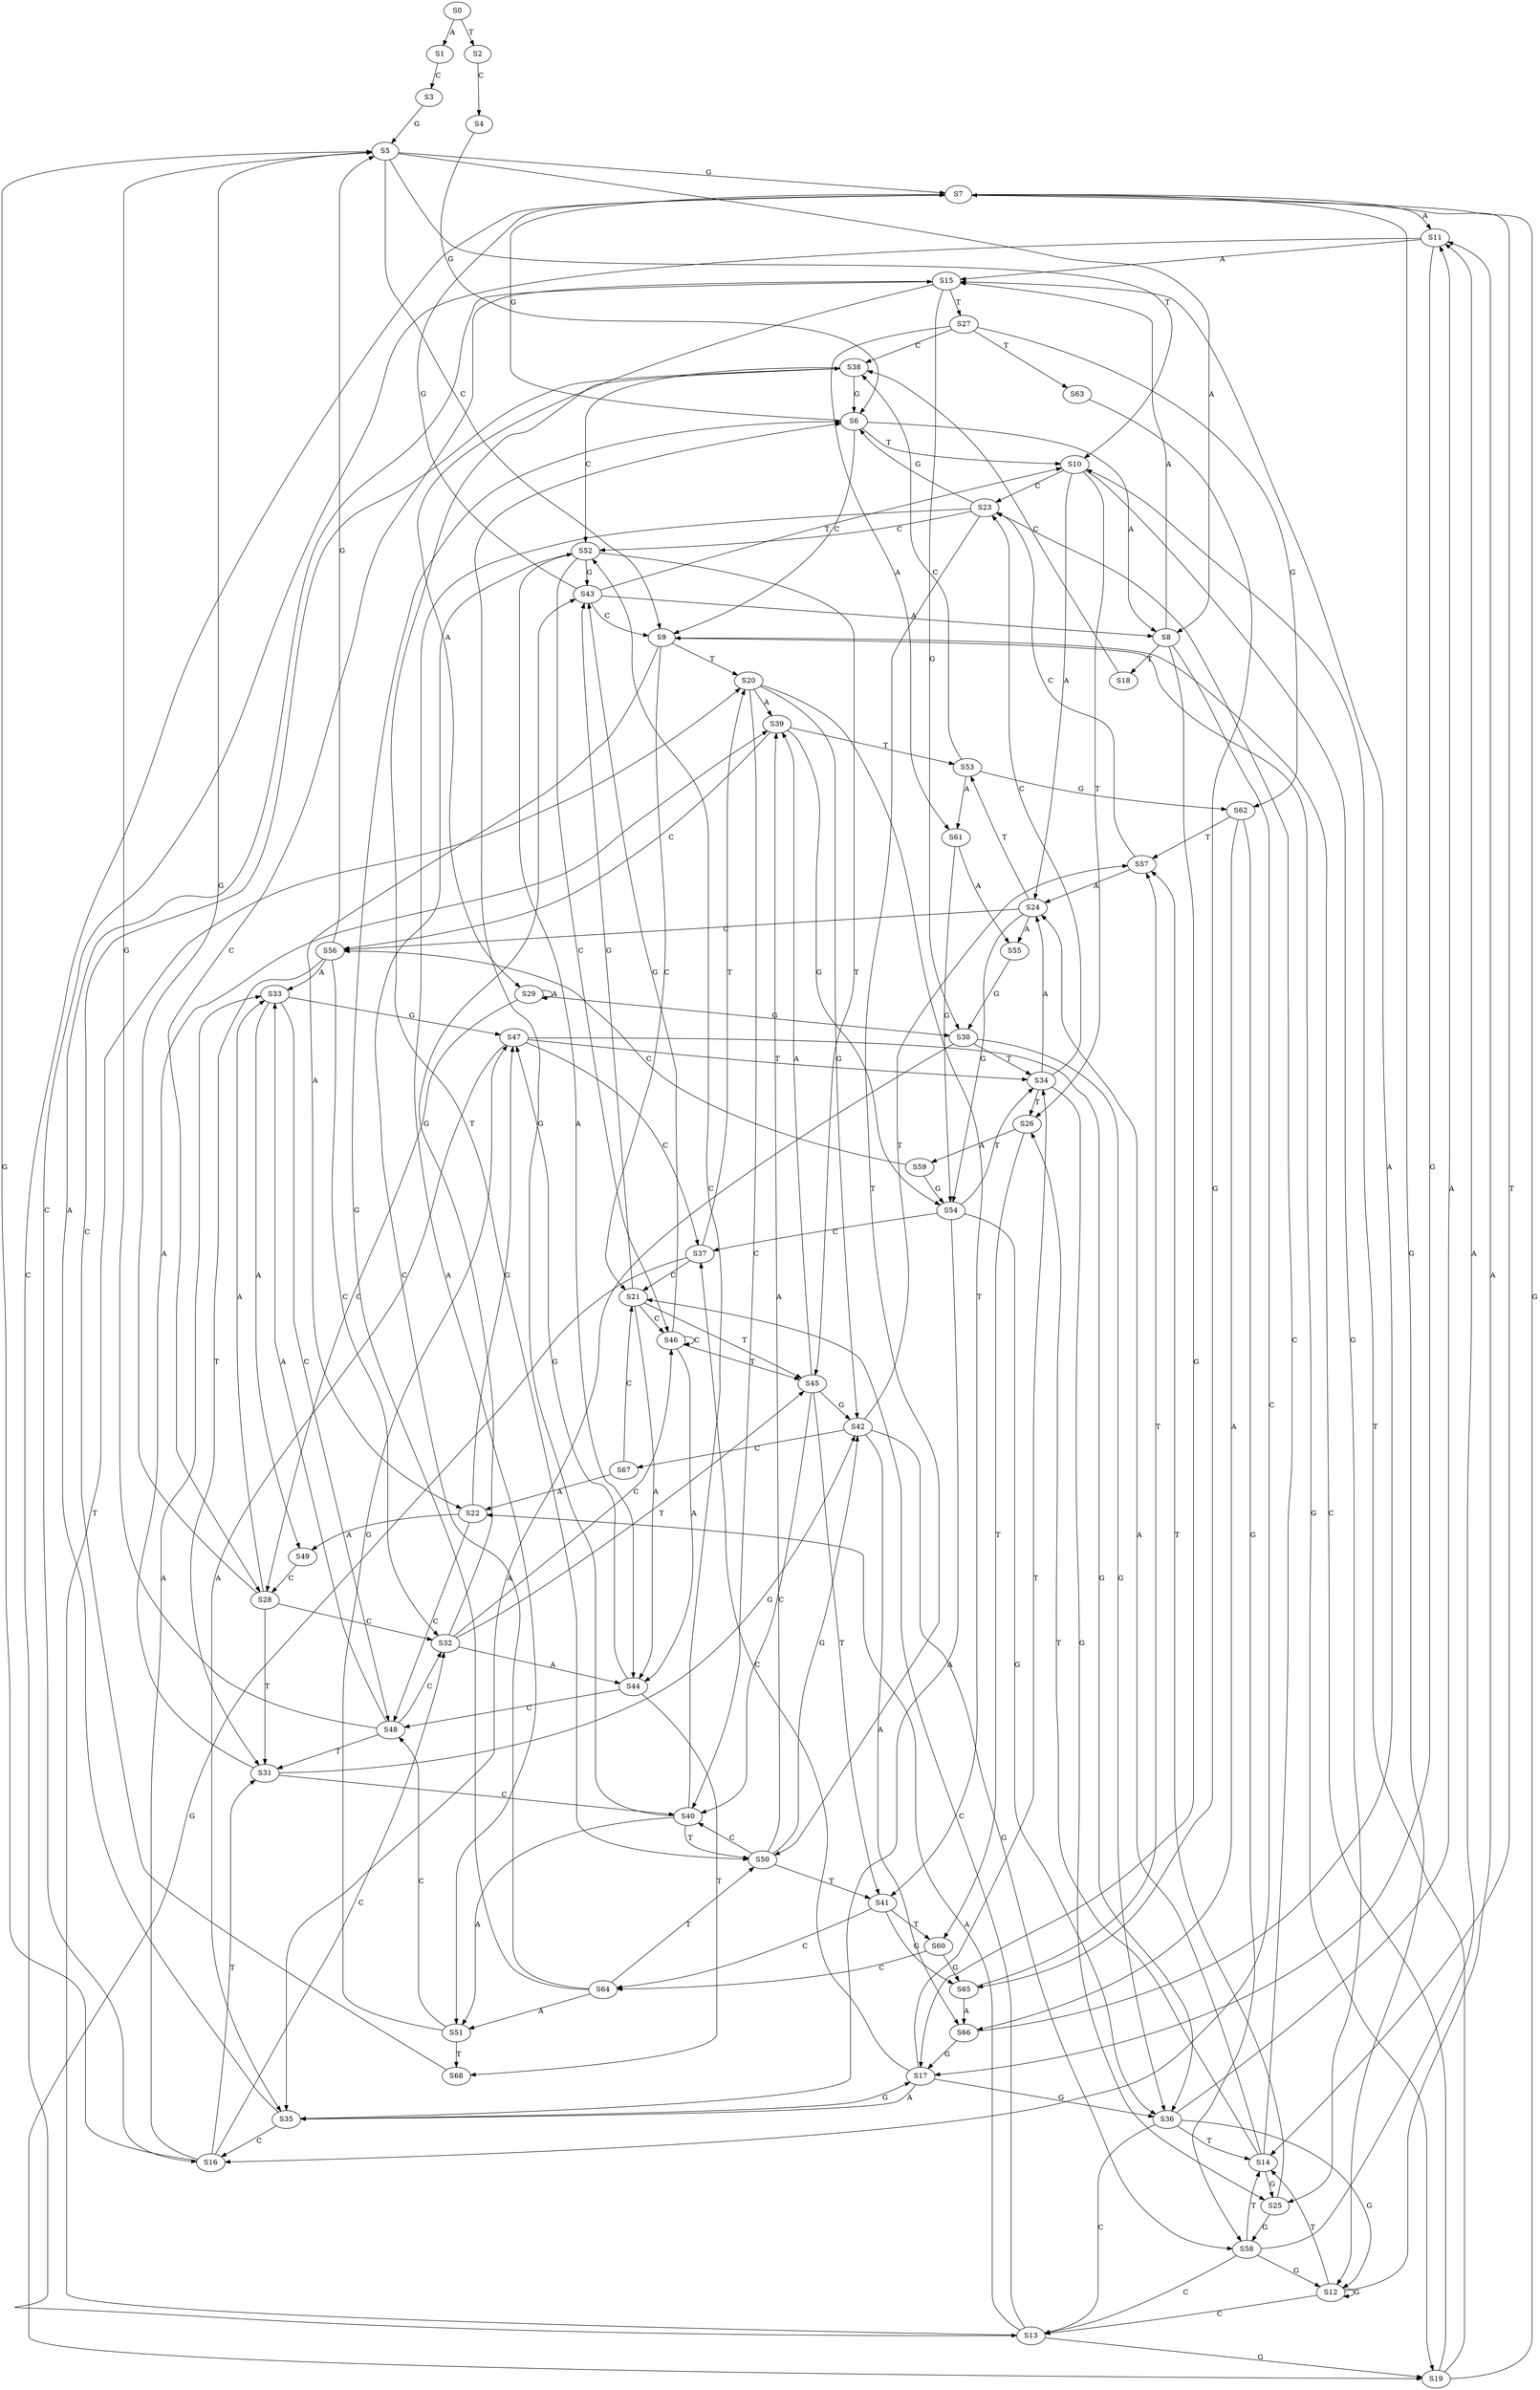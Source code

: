 strict digraph  {
	S0 -> S1 [ label = A ];
	S0 -> S2 [ label = T ];
	S1 -> S3 [ label = C ];
	S2 -> S4 [ label = C ];
	S3 -> S5 [ label = G ];
	S4 -> S6 [ label = G ];
	S5 -> S7 [ label = G ];
	S5 -> S8 [ label = A ];
	S5 -> S9 [ label = C ];
	S5 -> S10 [ label = T ];
	S6 -> S7 [ label = G ];
	S6 -> S10 [ label = T ];
	S6 -> S9 [ label = C ];
	S6 -> S8 [ label = A ];
	S7 -> S11 [ label = A ];
	S7 -> S12 [ label = G ];
	S7 -> S13 [ label = C ];
	S7 -> S14 [ label = T ];
	S8 -> S15 [ label = A ];
	S8 -> S16 [ label = C ];
	S8 -> S17 [ label = G ];
	S8 -> S18 [ label = T ];
	S9 -> S19 [ label = G ];
	S9 -> S20 [ label = T ];
	S9 -> S21 [ label = C ];
	S9 -> S22 [ label = A ];
	S10 -> S23 [ label = C ];
	S10 -> S24 [ label = A ];
	S10 -> S25 [ label = G ];
	S10 -> S26 [ label = T ];
	S11 -> S15 [ label = A ];
	S11 -> S16 [ label = C ];
	S11 -> S17 [ label = G ];
	S12 -> S14 [ label = T ];
	S12 -> S13 [ label = C ];
	S12 -> S12 [ label = G ];
	S12 -> S11 [ label = A ];
	S13 -> S20 [ label = T ];
	S13 -> S21 [ label = C ];
	S13 -> S22 [ label = A ];
	S13 -> S19 [ label = G ];
	S14 -> S24 [ label = A ];
	S14 -> S23 [ label = C ];
	S14 -> S25 [ label = G ];
	S14 -> S26 [ label = T ];
	S15 -> S27 [ label = T ];
	S15 -> S28 [ label = C ];
	S15 -> S29 [ label = A ];
	S15 -> S30 [ label = G ];
	S16 -> S31 [ label = T ];
	S16 -> S5 [ label = G ];
	S16 -> S32 [ label = C ];
	S16 -> S33 [ label = A ];
	S17 -> S34 [ label = T ];
	S17 -> S35 [ label = A ];
	S17 -> S36 [ label = G ];
	S17 -> S37 [ label = C ];
	S18 -> S38 [ label = C ];
	S19 -> S7 [ label = G ];
	S19 -> S9 [ label = C ];
	S19 -> S10 [ label = T ];
	S20 -> S39 [ label = A ];
	S20 -> S40 [ label = C ];
	S20 -> S41 [ label = T ];
	S20 -> S42 [ label = G ];
	S21 -> S43 [ label = G ];
	S21 -> S44 [ label = A ];
	S21 -> S45 [ label = T ];
	S21 -> S46 [ label = C ];
	S22 -> S47 [ label = G ];
	S22 -> S48 [ label = C ];
	S22 -> S49 [ label = A ];
	S23 -> S50 [ label = T ];
	S23 -> S6 [ label = G ];
	S23 -> S51 [ label = A ];
	S23 -> S52 [ label = C ];
	S24 -> S53 [ label = T ];
	S24 -> S54 [ label = G ];
	S24 -> S55 [ label = A ];
	S24 -> S56 [ label = C ];
	S25 -> S57 [ label = T ];
	S25 -> S58 [ label = G ];
	S26 -> S59 [ label = A ];
	S26 -> S60 [ label = T ];
	S27 -> S61 [ label = A ];
	S27 -> S38 [ label = C ];
	S27 -> S62 [ label = G ];
	S27 -> S63 [ label = T ];
	S28 -> S33 [ label = A ];
	S28 -> S32 [ label = C ];
	S28 -> S5 [ label = G ];
	S28 -> S31 [ label = T ];
	S29 -> S30 [ label = G ];
	S29 -> S28 [ label = C ];
	S29 -> S29 [ label = A ];
	S30 -> S34 [ label = T ];
	S30 -> S35 [ label = A ];
	S30 -> S36 [ label = G ];
	S31 -> S39 [ label = A ];
	S31 -> S40 [ label = C ];
	S31 -> S42 [ label = G ];
	S32 -> S46 [ label = C ];
	S32 -> S44 [ label = A ];
	S32 -> S45 [ label = T ];
	S32 -> S43 [ label = G ];
	S33 -> S47 [ label = G ];
	S33 -> S48 [ label = C ];
	S33 -> S49 [ label = A ];
	S34 -> S24 [ label = A ];
	S34 -> S23 [ label = C ];
	S34 -> S25 [ label = G ];
	S34 -> S26 [ label = T ];
	S35 -> S15 [ label = A ];
	S35 -> S16 [ label = C ];
	S35 -> S17 [ label = G ];
	S36 -> S11 [ label = A ];
	S36 -> S12 [ label = G ];
	S36 -> S14 [ label = T ];
	S36 -> S13 [ label = C ];
	S37 -> S21 [ label = C ];
	S37 -> S20 [ label = T ];
	S37 -> S19 [ label = G ];
	S38 -> S52 [ label = C ];
	S38 -> S6 [ label = G ];
	S38 -> S50 [ label = T ];
	S39 -> S54 [ label = G ];
	S39 -> S53 [ label = T ];
	S39 -> S56 [ label = C ];
	S40 -> S50 [ label = T ];
	S40 -> S6 [ label = G ];
	S40 -> S52 [ label = C ];
	S40 -> S51 [ label = A ];
	S41 -> S64 [ label = C ];
	S41 -> S65 [ label = G ];
	S41 -> S60 [ label = T ];
	S42 -> S66 [ label = A ];
	S42 -> S67 [ label = C ];
	S42 -> S58 [ label = G ];
	S42 -> S57 [ label = T ];
	S43 -> S8 [ label = A ];
	S43 -> S7 [ label = G ];
	S43 -> S10 [ label = T ];
	S43 -> S9 [ label = C ];
	S44 -> S47 [ label = G ];
	S44 -> S68 [ label = T ];
	S44 -> S48 [ label = C ];
	S45 -> S42 [ label = G ];
	S45 -> S39 [ label = A ];
	S45 -> S40 [ label = C ];
	S45 -> S41 [ label = T ];
	S46 -> S43 [ label = G ];
	S46 -> S46 [ label = C ];
	S46 -> S44 [ label = A ];
	S46 -> S45 [ label = T ];
	S47 -> S36 [ label = G ];
	S47 -> S34 [ label = T ];
	S47 -> S35 [ label = A ];
	S47 -> S37 [ label = C ];
	S48 -> S31 [ label = T ];
	S48 -> S32 [ label = C ];
	S48 -> S33 [ label = A ];
	S48 -> S5 [ label = G ];
	S49 -> S28 [ label = C ];
	S50 -> S42 [ label = G ];
	S50 -> S40 [ label = C ];
	S50 -> S39 [ label = A ];
	S50 -> S41 [ label = T ];
	S51 -> S68 [ label = T ];
	S51 -> S48 [ label = C ];
	S51 -> S47 [ label = G ];
	S52 -> S46 [ label = C ];
	S52 -> S44 [ label = A ];
	S52 -> S45 [ label = T ];
	S52 -> S43 [ label = G ];
	S53 -> S38 [ label = C ];
	S53 -> S61 [ label = A ];
	S53 -> S62 [ label = G ];
	S54 -> S34 [ label = T ];
	S54 -> S35 [ label = A ];
	S54 -> S37 [ label = C ];
	S54 -> S36 [ label = G ];
	S55 -> S30 [ label = G ];
	S56 -> S5 [ label = G ];
	S56 -> S32 [ label = C ];
	S56 -> S31 [ label = T ];
	S56 -> S33 [ label = A ];
	S57 -> S23 [ label = C ];
	S57 -> S24 [ label = A ];
	S58 -> S12 [ label = G ];
	S58 -> S13 [ label = C ];
	S58 -> S14 [ label = T ];
	S58 -> S11 [ label = A ];
	S59 -> S56 [ label = C ];
	S59 -> S54 [ label = G ];
	S60 -> S65 [ label = G ];
	S60 -> S64 [ label = C ];
	S61 -> S54 [ label = G ];
	S61 -> S55 [ label = A ];
	S62 -> S58 [ label = G ];
	S62 -> S66 [ label = A ];
	S62 -> S57 [ label = T ];
	S63 -> S65 [ label = G ];
	S64 -> S51 [ label = A ];
	S64 -> S50 [ label = T ];
	S64 -> S52 [ label = C ];
	S64 -> S6 [ label = G ];
	S65 -> S57 [ label = T ];
	S65 -> S66 [ label = A ];
	S66 -> S17 [ label = G ];
	S66 -> S15 [ label = A ];
	S67 -> S21 [ label = C ];
	S67 -> S22 [ label = A ];
	S68 -> S38 [ label = C ];
}
